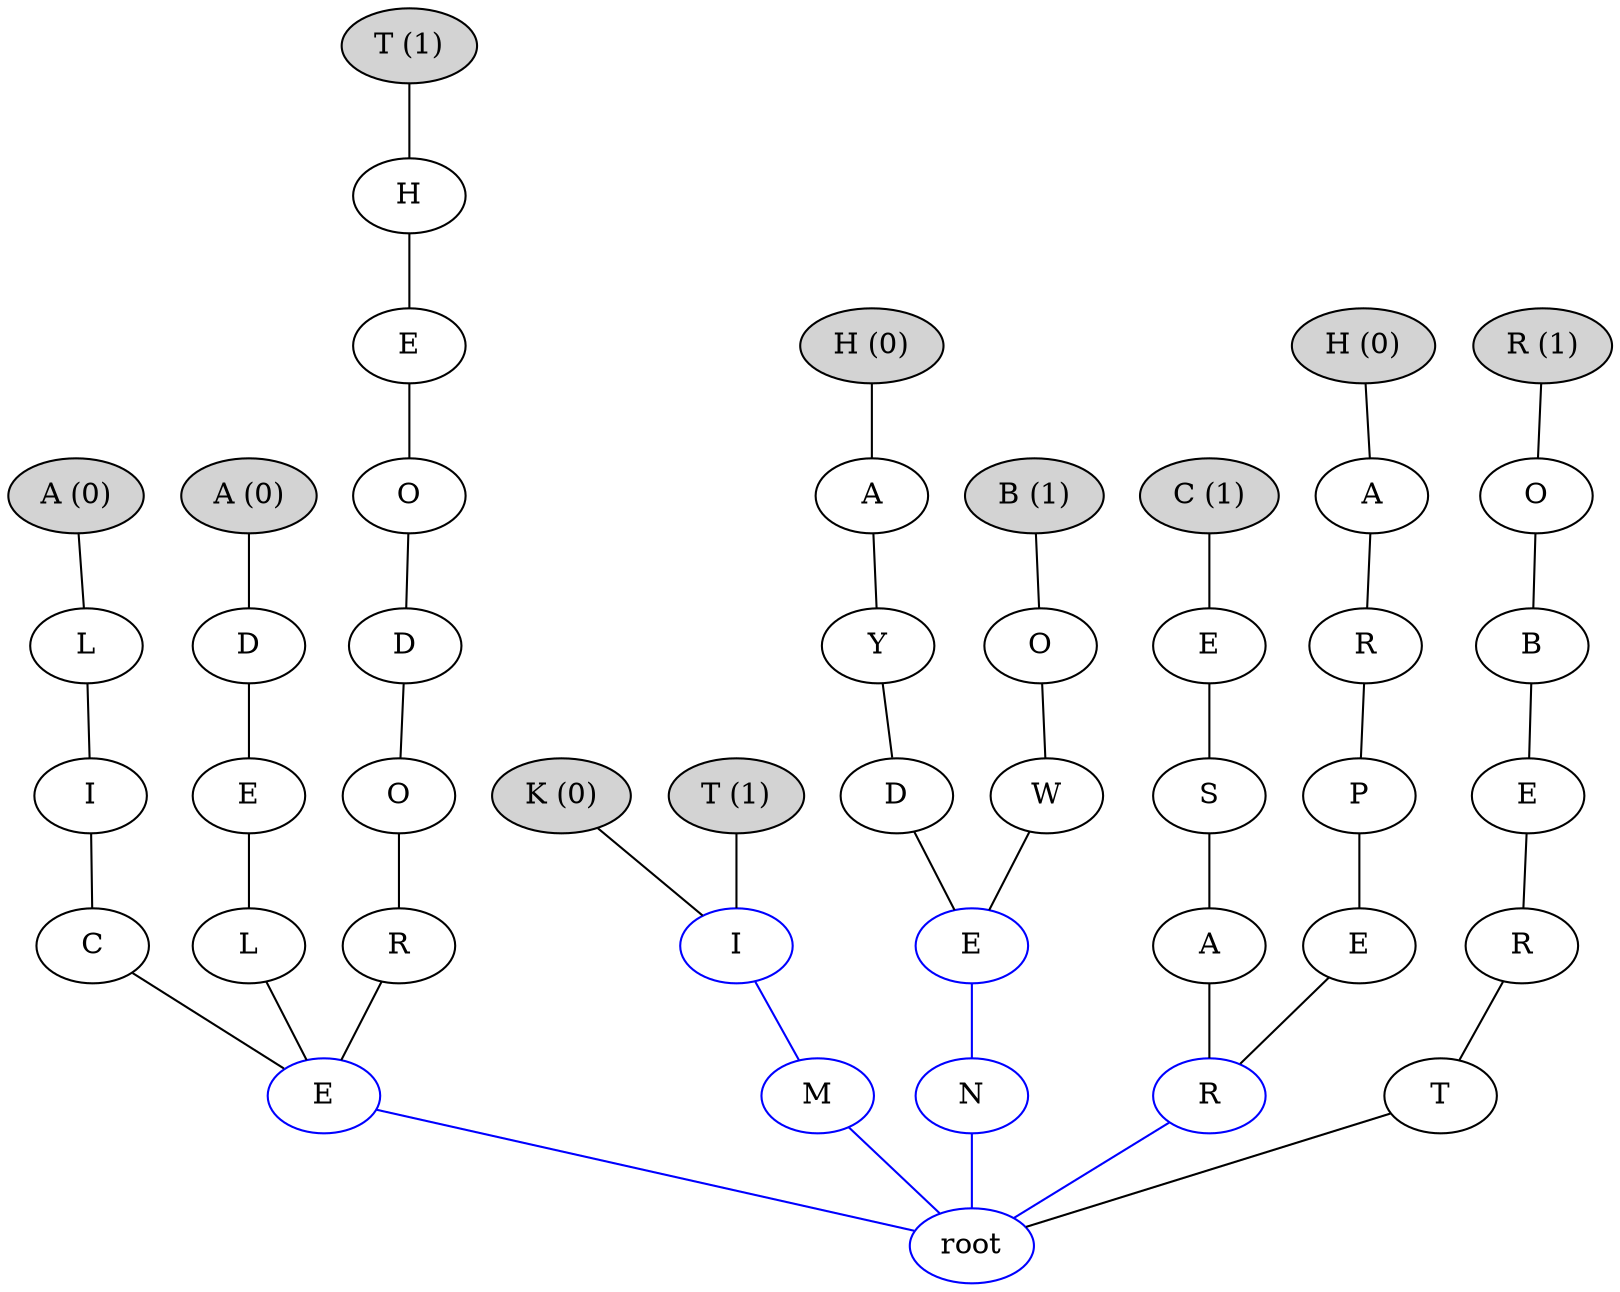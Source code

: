  graph ROOT {
N140728861665984 [label="root", color=blue];
 subgraph PATH_4 {
N32389088 [label="A (0)",style=filled];
N32389088 -- N32388592;
N32388592 [label="L"];
N32388592 -- N32388096;
N32388096 [label="I"];
N32388096 -- N32387600;
N32387600 [label="C"];
N32387600 -- N32387104;
N32391072 [label="A (0)",style=filled];
N32391072 -- N32390576;
N32390576 [label="D"];
N32390576 -- N32390080;
N32390080 [label="E"];
N32390080 -- N32389584;
N32389584 [label="L"];
N32389584 -- N32387104;
N32409088 [label="T (1)",style=filled];
N32409088 -- N32408592;
N32408592 [label="H"];
N32408592 -- N32408096;
N32408096 [label="E"];
N32408096 -- N32407600;
N32407600 [label="O"];
N32407600 -- N32407104;
N32407104 [label="D"];
N32407104 -- N32406608;
N32406608 [label="O"];
N32406608 -- N32406112;
N32406112 [label="R"];
N32406112 -- N32387104;
N32387104 [label="E", color=blue];
N32387104 -- N140728861665984 [color=blue];
}
 subgraph PATH_12 {
N32386608 [label="K (0)",style=filled];
N32386608 -- N32386112;
N32405616 [label="T (1)",style=filled];
N32405616 -- N32386112;
N32386112 [label="I", color=blue];
N32386112 -- N32395024 [color=blue];
N32395024 [label="M", color=blue];
N32395024 -- N140728861665984 [color=blue];
}
 subgraph PATH_13 {
N32394048 [label="H (0)",style=filled];
N32394048 -- N32393552;
N32393552 [label="A"];
N32393552 -- N32393056;
N32393056 [label="Y"];
N32393056 -- N32392560;
N32392560 [label="D"];
N32392560 -- N32392064;
N32405120 [label="B (1)",style=filled];
N32405120 -- N32404624;
N32404624 [label="O"];
N32404624 -- N32404128;
N32404128 [label="W"];
N32404128 -- N32392064;
N32392064 [label="E", color=blue];
N32392064 -- N32391568 [color=blue];
N32391568 [label="N", color=blue];
N32391568 -- N140728861665984 [color=blue];
}
 subgraph PATH_17 {
N32403632 [label="C (1)",style=filled];
N32403632 -- N32403136;
N32403136 [label="E"];
N32403136 -- N32402640;
N32402640 [label="S"];
N32402640 -- N32402144;
N32402144 [label="A"];
N32402144 -- N32396192;
N32398672 [label="H (0)",style=filled];
N32398672 -- N32398176;
N32398176 [label="A"];
N32398176 -- N32397680;
N32397680 [label="R"];
N32397680 -- N32397184;
N32397184 [label="P"];
N32397184 -- N32396688;
N32396688 [label="E"];
N32396688 -- N32396192;
N32396192 [label="R", color=blue];
N32396192 -- N140728861665984 [color=blue];
}
 subgraph PATH_19 {
N32401648 [label="R (1)",style=filled];
N32401648 -- N32401152;
N32401152 [label="O"];
N32401152 -- N32400656;
N32400656 [label="B"];
N32400656 -- N32400160;
N32400160 [label="E"];
N32400160 -- N32399664;
N32399664 [label="R"];
N32399664 -- N32399168;
N32399168 [label="T"];
N32399168 -- N140728861665984;
}
}
